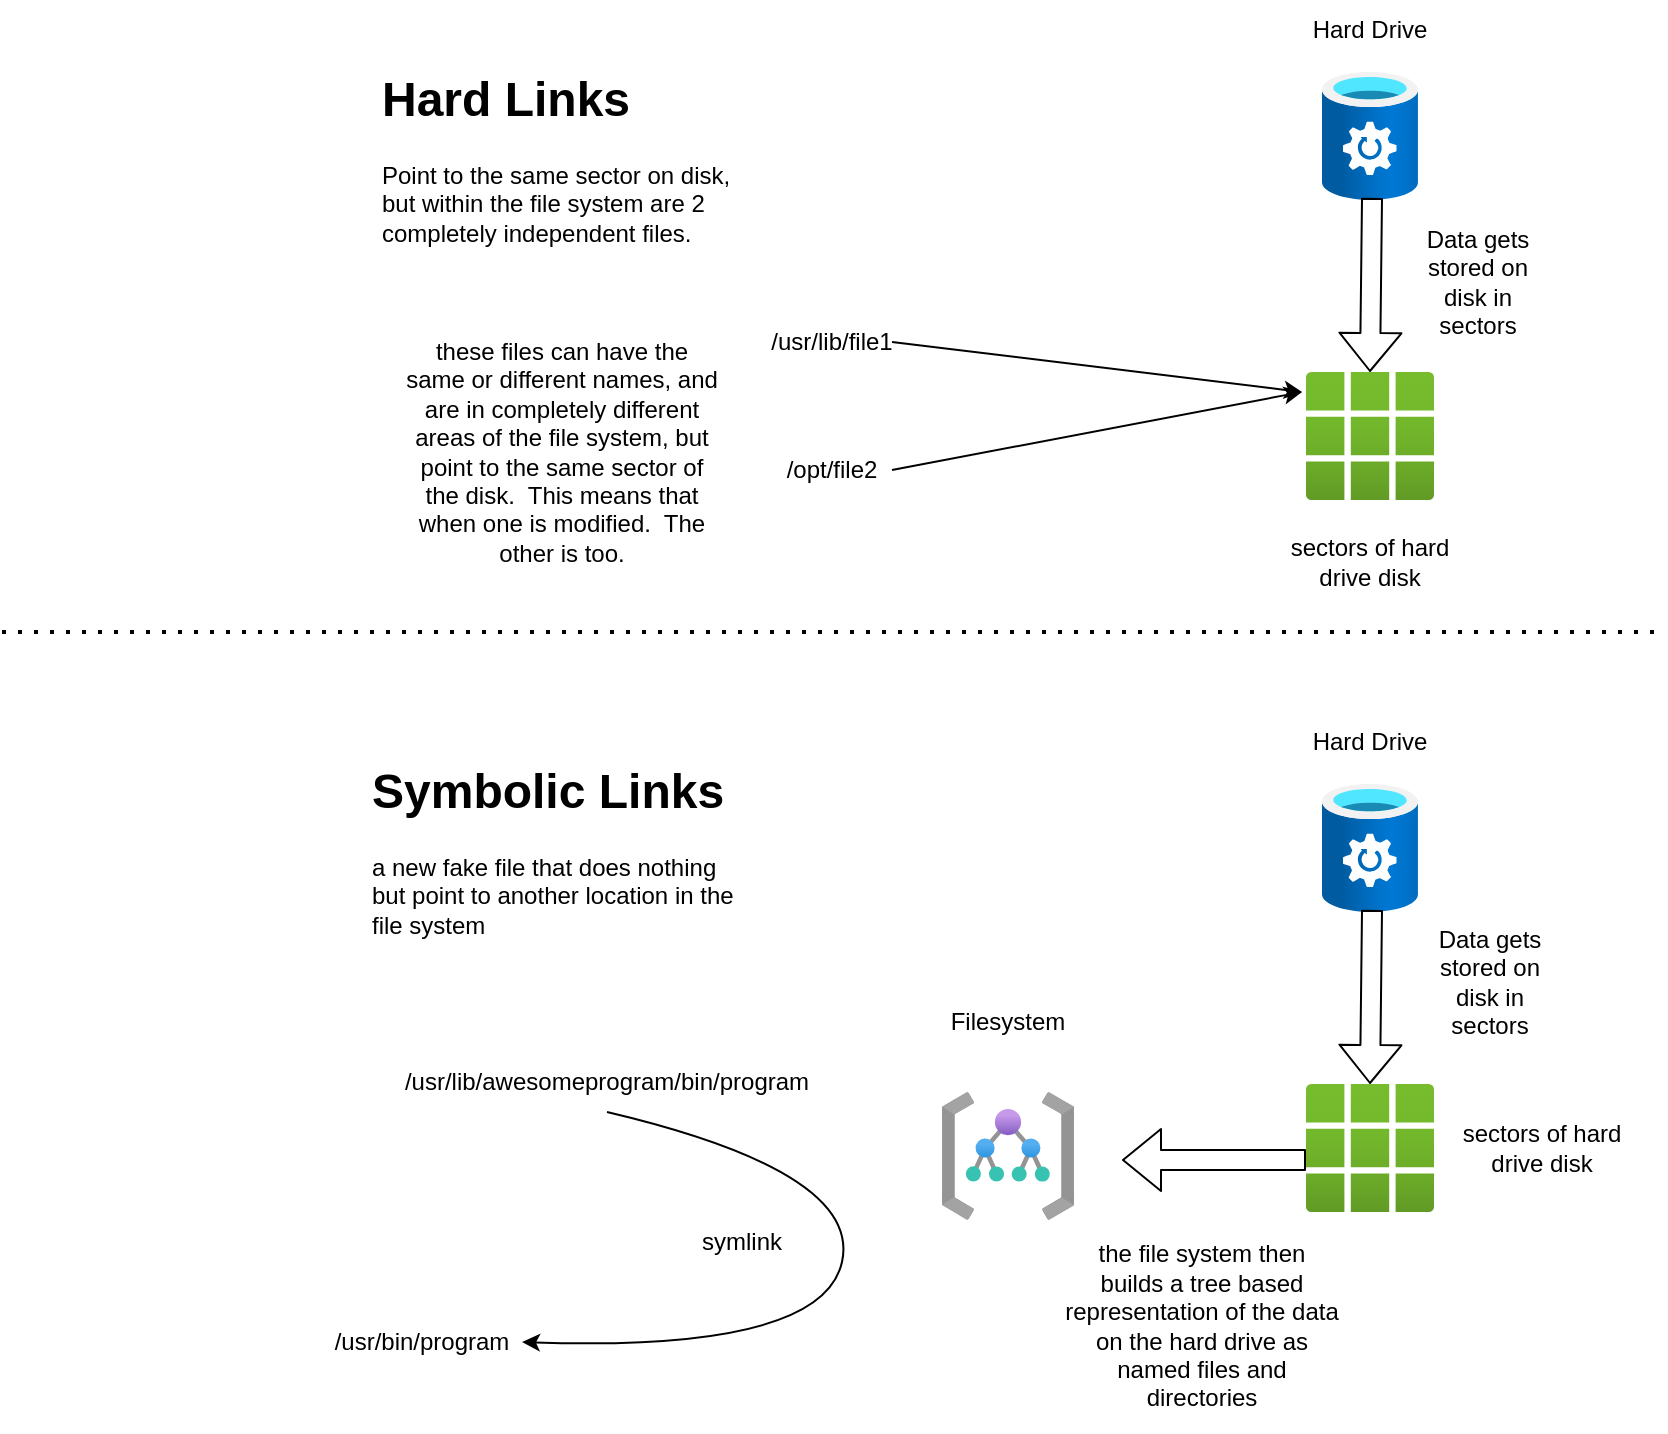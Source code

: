 <mxfile>
    <diagram id="5I7BFwlrJb3Lfr5eY_Np" name="Page-1">
        <mxGraphModel dx="1194" dy="826" grid="1" gridSize="10" guides="1" tooltips="1" connect="1" arrows="1" fold="1" page="1" pageScale="1" pageWidth="850" pageHeight="1100" math="0" shadow="0">
            <root>
                <mxCell id="0"/>
                <mxCell id="1" parent="0"/>
                <mxCell id="2" value="" style="aspect=fixed;html=1;points=[];align=center;image;fontSize=12;image=img/lib/azure2/storage/StorSimple_Data_Managers.svg;" vertex="1" parent="1">
                    <mxGeometry x="670" y="120" width="48" height="64" as="geometry"/>
                </mxCell>
                <mxCell id="3" value="Hard Drive" style="text;html=1;strokeColor=none;fillColor=none;align=center;verticalAlign=middle;whiteSpace=wrap;rounded=0;" vertex="1" parent="1">
                    <mxGeometry x="664" y="84" width="60" height="30" as="geometry"/>
                </mxCell>
                <mxCell id="4" value="" style="aspect=fixed;html=1;points=[];align=center;image;fontSize=12;image=img/lib/azure2/general/All_Resources.svg;" vertex="1" parent="1">
                    <mxGeometry x="662" y="270" width="64" height="64" as="geometry"/>
                </mxCell>
                <mxCell id="5" value="" style="shape=flexArrow;endArrow=classic;html=1;exitX=0.521;exitY=0.984;exitDx=0;exitDy=0;exitPerimeter=0;entryX=0.5;entryY=0;entryDx=0;entryDy=0;entryPerimeter=0;" edge="1" parent="1" source="2" target="4">
                    <mxGeometry width="50" height="50" relative="1" as="geometry">
                        <mxPoint x="400" y="620" as="sourcePoint"/>
                        <mxPoint x="630" y="240" as="targetPoint"/>
                    </mxGeometry>
                </mxCell>
                <mxCell id="6" value="Data gets stored on disk in sectors" style="text;html=1;strokeColor=none;fillColor=none;align=center;verticalAlign=middle;whiteSpace=wrap;rounded=0;" vertex="1" parent="1">
                    <mxGeometry x="718" y="210" width="60" height="30" as="geometry"/>
                </mxCell>
                <mxCell id="7" value="&lt;h1&gt;Hard Links&lt;/h1&gt;&lt;p&gt;Point to the same sector on disk, but within the file system are 2 completely independent files.&lt;/p&gt;" style="text;html=1;strokeColor=none;fillColor=none;spacing=5;spacingTop=-20;whiteSpace=wrap;overflow=hidden;rounded=0;" vertex="1" parent="1">
                    <mxGeometry x="195" y="114" width="190" height="120" as="geometry"/>
                </mxCell>
                <mxCell id="8" value="/usr/lib/file1" style="text;html=1;strokeColor=none;fillColor=none;align=center;verticalAlign=middle;whiteSpace=wrap;rounded=0;" vertex="1" parent="1">
                    <mxGeometry x="395" y="240" width="60" height="30" as="geometry"/>
                </mxCell>
                <mxCell id="9" value="" style="endArrow=classic;html=1;entryX=-0.031;entryY=0.156;entryDx=0;entryDy=0;entryPerimeter=0;exitX=1;exitY=0.5;exitDx=0;exitDy=0;" edge="1" parent="1" source="8" target="4">
                    <mxGeometry width="50" height="50" relative="1" as="geometry">
                        <mxPoint x="370" y="430" as="sourcePoint"/>
                        <mxPoint x="420" y="380" as="targetPoint"/>
                    </mxGeometry>
                </mxCell>
                <mxCell id="10" value="/opt/file2" style="text;html=1;strokeColor=none;fillColor=none;align=center;verticalAlign=middle;whiteSpace=wrap;rounded=0;" vertex="1" parent="1">
                    <mxGeometry x="395" y="304" width="60" height="30" as="geometry"/>
                </mxCell>
                <mxCell id="11" value="" style="endArrow=classic;html=1;exitX=1;exitY=0.5;exitDx=0;exitDy=0;" edge="1" parent="1" source="10">
                    <mxGeometry width="50" height="50" relative="1" as="geometry">
                        <mxPoint x="370" y="430" as="sourcePoint"/>
                        <mxPoint x="660" y="280" as="targetPoint"/>
                    </mxGeometry>
                </mxCell>
                <mxCell id="12" value="these files can have the same or different names, and are in completely different areas of the file system, but point to the same sector of the disk.&amp;nbsp; This means that when one is modified.&amp;nbsp; The other is too." style="text;html=1;strokeColor=none;fillColor=none;align=center;verticalAlign=middle;whiteSpace=wrap;rounded=0;" vertex="1" parent="1">
                    <mxGeometry x="210" y="240" width="160" height="140" as="geometry"/>
                </mxCell>
                <mxCell id="13" value="" style="endArrow=none;dashed=1;html=1;dashPattern=1 3;strokeWidth=2;" edge="1" parent="1">
                    <mxGeometry width="50" height="50" relative="1" as="geometry">
                        <mxPoint x="10" y="400" as="sourcePoint"/>
                        <mxPoint x="840" y="400" as="targetPoint"/>
                    </mxGeometry>
                </mxCell>
                <mxCell id="14" value="&lt;h1&gt;Symbolic Links&lt;/h1&gt;&lt;p&gt;a new fake file that does nothing but point to another location in the file system&lt;/p&gt;" style="text;html=1;strokeColor=none;fillColor=none;spacing=5;spacingTop=-20;whiteSpace=wrap;overflow=hidden;rounded=0;" vertex="1" parent="1">
                    <mxGeometry x="190" y="460" width="190" height="120" as="geometry"/>
                </mxCell>
                <mxCell id="15" value="sectors of hard drive disk" style="text;html=1;strokeColor=none;fillColor=none;align=center;verticalAlign=middle;whiteSpace=wrap;rounded=0;" vertex="1" parent="1">
                    <mxGeometry x="651" y="350" width="86" height="30" as="geometry"/>
                </mxCell>
                <mxCell id="16" value="" style="aspect=fixed;html=1;points=[];align=center;image;fontSize=12;image=img/lib/azure2/storage/StorSimple_Data_Managers.svg;" vertex="1" parent="1">
                    <mxGeometry x="670" y="476" width="48" height="64" as="geometry"/>
                </mxCell>
                <mxCell id="17" value="Hard Drive" style="text;html=1;strokeColor=none;fillColor=none;align=center;verticalAlign=middle;whiteSpace=wrap;rounded=0;" vertex="1" parent="1">
                    <mxGeometry x="664" y="440" width="60" height="30" as="geometry"/>
                </mxCell>
                <mxCell id="18" value="" style="aspect=fixed;html=1;points=[];align=center;image;fontSize=12;image=img/lib/azure2/general/All_Resources.svg;" vertex="1" parent="1">
                    <mxGeometry x="662" y="626" width="64" height="64" as="geometry"/>
                </mxCell>
                <mxCell id="19" value="" style="shape=flexArrow;endArrow=classic;html=1;exitX=0.521;exitY=0.984;exitDx=0;exitDy=0;exitPerimeter=0;entryX=0.5;entryY=0;entryDx=0;entryDy=0;entryPerimeter=0;" edge="1" parent="1" source="16" target="18">
                    <mxGeometry width="50" height="50" relative="1" as="geometry">
                        <mxPoint x="400" y="976" as="sourcePoint"/>
                        <mxPoint x="630" y="596" as="targetPoint"/>
                    </mxGeometry>
                </mxCell>
                <mxCell id="20" value="sectors of hard drive disk" style="text;html=1;strokeColor=none;fillColor=none;align=center;verticalAlign=middle;whiteSpace=wrap;rounded=0;" vertex="1" parent="1">
                    <mxGeometry x="737" y="643" width="86" height="30" as="geometry"/>
                </mxCell>
                <mxCell id="21" value="" style="shape=flexArrow;endArrow=classic;html=1;exitX=0;exitY=0.594;exitDx=0;exitDy=0;exitPerimeter=0;" edge="1" parent="1" source="18">
                    <mxGeometry width="50" height="50" relative="1" as="geometry">
                        <mxPoint x="490" y="590" as="sourcePoint"/>
                        <mxPoint x="570" y="664" as="targetPoint"/>
                    </mxGeometry>
                </mxCell>
                <mxCell id="22" value="Data gets stored on disk in sectors" style="text;html=1;strokeColor=none;fillColor=none;align=center;verticalAlign=middle;whiteSpace=wrap;rounded=0;" vertex="1" parent="1">
                    <mxGeometry x="724" y="560" width="60" height="30" as="geometry"/>
                </mxCell>
                <mxCell id="24" value="" style="aspect=fixed;html=1;points=[];align=center;image;fontSize=12;image=img/lib/azure2/general/Management_Groups.svg;" vertex="1" parent="1">
                    <mxGeometry x="480" y="630" width="66" height="64" as="geometry"/>
                </mxCell>
                <mxCell id="25" value="the file system then builds a tree based representation of the data on the hard drive as named files and directories" style="text;html=1;strokeColor=none;fillColor=none;align=center;verticalAlign=middle;whiteSpace=wrap;rounded=0;" vertex="1" parent="1">
                    <mxGeometry x="540" y="694" width="140" height="106" as="geometry"/>
                </mxCell>
                <mxCell id="26" value="Filesystem" style="text;html=1;strokeColor=none;fillColor=none;align=center;verticalAlign=middle;whiteSpace=wrap;rounded=0;" vertex="1" parent="1">
                    <mxGeometry x="483" y="580" width="60" height="30" as="geometry"/>
                </mxCell>
                <mxCell id="27" value="/usr/lib/awesomeprogram/bin/program" style="text;html=1;strokeColor=none;fillColor=none;align=center;verticalAlign=middle;whiteSpace=wrap;rounded=0;" vertex="1" parent="1">
                    <mxGeometry x="200" y="610" width="225" height="30" as="geometry"/>
                </mxCell>
                <mxCell id="28" value="" style="curved=1;endArrow=classic;html=1;exitX=0.5;exitY=1;exitDx=0;exitDy=0;entryX=1;entryY=0.5;entryDx=0;entryDy=0;" edge="1" parent="1" source="27" target="29">
                    <mxGeometry width="50" height="50" relative="1" as="geometry">
                        <mxPoint x="490" y="490" as="sourcePoint"/>
                        <mxPoint x="290" y="760" as="targetPoint"/>
                        <Array as="points">
                            <mxPoint x="440" y="670"/>
                            <mxPoint x="420" y="760"/>
                        </Array>
                    </mxGeometry>
                </mxCell>
                <mxCell id="29" value="/usr/bin/program" style="text;html=1;strokeColor=none;fillColor=none;align=center;verticalAlign=middle;whiteSpace=wrap;rounded=0;" vertex="1" parent="1">
                    <mxGeometry x="170" y="740" width="100" height="30" as="geometry"/>
                </mxCell>
                <mxCell id="30" value="symlink" style="text;html=1;strokeColor=none;fillColor=none;align=center;verticalAlign=middle;whiteSpace=wrap;rounded=0;" vertex="1" parent="1">
                    <mxGeometry x="350" y="690" width="60" height="30" as="geometry"/>
                </mxCell>
            </root>
        </mxGraphModel>
    </diagram>
</mxfile>